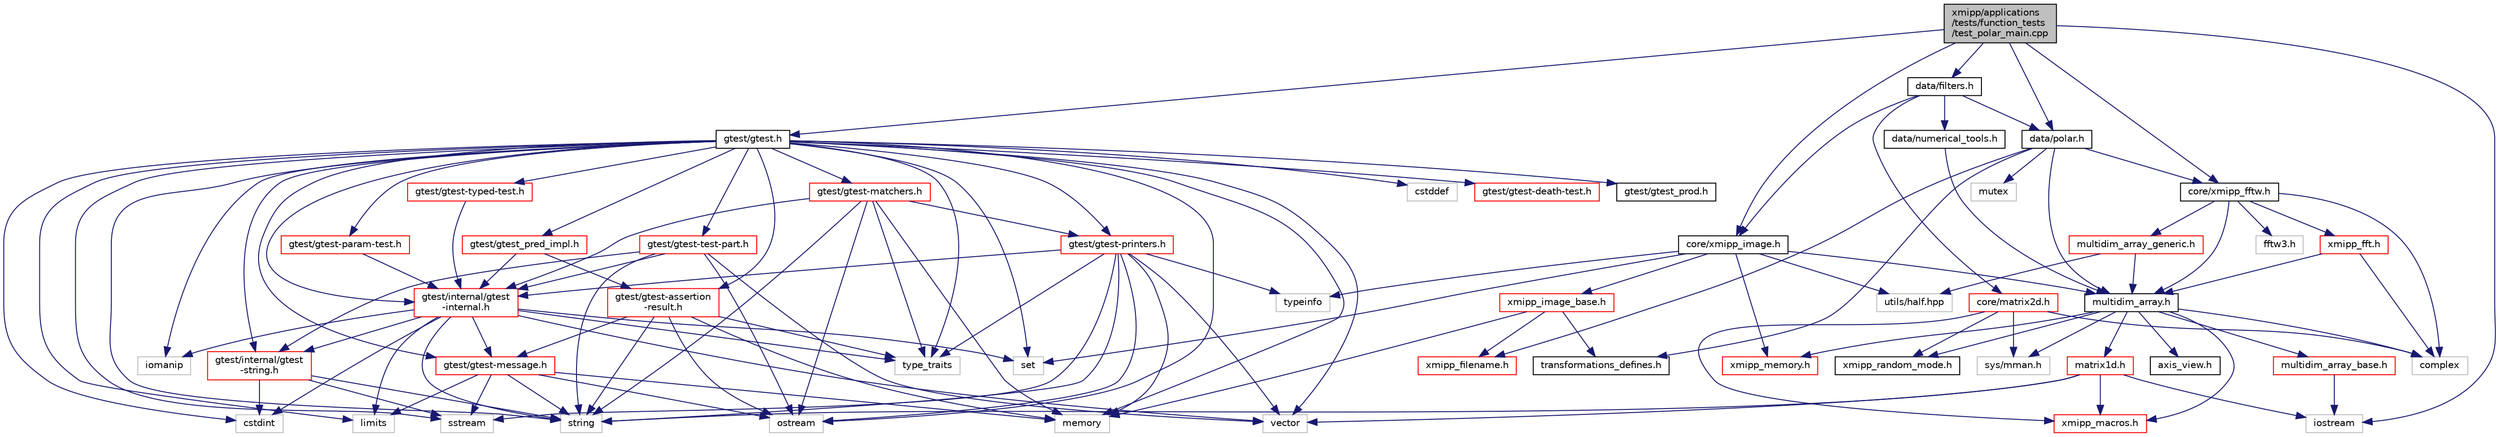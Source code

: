 digraph "xmipp/applications/tests/function_tests/test_polar_main.cpp"
{
  edge [fontname="Helvetica",fontsize="10",labelfontname="Helvetica",labelfontsize="10"];
  node [fontname="Helvetica",fontsize="10",shape=record];
  Node0 [label="xmipp/applications\l/tests/function_tests\l/test_polar_main.cpp",height=0.2,width=0.4,color="black", fillcolor="grey75", style="filled", fontcolor="black"];
  Node0 -> Node1 [color="midnightblue",fontsize="10",style="solid",fontname="Helvetica"];
  Node1 [label="core/xmipp_image.h",height=0.2,width=0.4,color="black", fillcolor="white", style="filled",URL="$xmipp__image_8h.html"];
  Node1 -> Node2 [color="midnightblue",fontsize="10",style="solid",fontname="Helvetica"];
  Node2 [label="typeinfo",height=0.2,width=0.4,color="grey75", fillcolor="white", style="filled"];
  Node1 -> Node3 [color="midnightblue",fontsize="10",style="solid",fontname="Helvetica"];
  Node3 [label="set",height=0.2,width=0.4,color="grey75", fillcolor="white", style="filled"];
  Node1 -> Node4 [color="midnightblue",fontsize="10",style="solid",fontname="Helvetica"];
  Node4 [label="multidim_array.h",height=0.2,width=0.4,color="black", fillcolor="white", style="filled",URL="$multidim__array_8h.html"];
  Node4 -> Node5 [color="midnightblue",fontsize="10",style="solid",fontname="Helvetica"];
  Node5 [label="xmipp_macros.h",height=0.2,width=0.4,color="red", fillcolor="white", style="filled",URL="$xmipp__macros_8h.html"];
  Node4 -> Node8 [color="midnightblue",fontsize="10",style="solid",fontname="Helvetica"];
  Node8 [label="sys/mman.h",height=0.2,width=0.4,color="grey75", fillcolor="white", style="filled"];
  Node4 -> Node9 [color="midnightblue",fontsize="10",style="solid",fontname="Helvetica"];
  Node9 [label="complex",height=0.2,width=0.4,color="grey75", fillcolor="white", style="filled"];
  Node4 -> Node10 [color="midnightblue",fontsize="10",style="solid",fontname="Helvetica"];
  Node10 [label="matrix1d.h",height=0.2,width=0.4,color="red", fillcolor="white", style="filled",URL="$matrix1d_8h.html"];
  Node10 -> Node11 [color="midnightblue",fontsize="10",style="solid",fontname="Helvetica"];
  Node11 [label="iostream",height=0.2,width=0.4,color="grey75", fillcolor="white", style="filled"];
  Node10 -> Node12 [color="midnightblue",fontsize="10",style="solid",fontname="Helvetica"];
  Node12 [label="string",height=0.2,width=0.4,color="grey75", fillcolor="white", style="filled"];
  Node10 -> Node13 [color="midnightblue",fontsize="10",style="solid",fontname="Helvetica"];
  Node13 [label="vector",height=0.2,width=0.4,color="grey75", fillcolor="white", style="filled"];
  Node10 -> Node5 [color="midnightblue",fontsize="10",style="solid",fontname="Helvetica"];
  Node4 -> Node18 [color="midnightblue",fontsize="10",style="solid",fontname="Helvetica"];
  Node18 [label="xmipp_random_mode.h",height=0.2,width=0.4,color="black", fillcolor="white", style="filled",URL="$xmipp__random__mode_8h.html"];
  Node4 -> Node19 [color="midnightblue",fontsize="10",style="solid",fontname="Helvetica"];
  Node19 [label="multidim_array_base.h",height=0.2,width=0.4,color="red", fillcolor="white", style="filled",URL="$multidim__array__base_8h.html"];
  Node19 -> Node11 [color="midnightblue",fontsize="10",style="solid",fontname="Helvetica"];
  Node4 -> Node23 [color="midnightblue",fontsize="10",style="solid",fontname="Helvetica"];
  Node23 [label="xmipp_memory.h",height=0.2,width=0.4,color="red", fillcolor="white", style="filled",URL="$xmipp__memory_8h.html"];
  Node4 -> Node25 [color="midnightblue",fontsize="10",style="solid",fontname="Helvetica"];
  Node25 [label="axis_view.h",height=0.2,width=0.4,color="black", fillcolor="white", style="filled",URL="$axis__view_8h.html"];
  Node1 -> Node26 [color="midnightblue",fontsize="10",style="solid",fontname="Helvetica"];
  Node26 [label="xmipp_image_base.h",height=0.2,width=0.4,color="red", fillcolor="white", style="filled",URL="$xmipp__image__base_8h.html"];
  Node26 -> Node27 [color="midnightblue",fontsize="10",style="solid",fontname="Helvetica"];
  Node27 [label="memory",height=0.2,width=0.4,color="grey75", fillcolor="white", style="filled"];
  Node26 -> Node37 [color="midnightblue",fontsize="10",style="solid",fontname="Helvetica"];
  Node37 [label="xmipp_filename.h",height=0.2,width=0.4,color="red", fillcolor="white", style="filled",URL="$xmipp__filename_8h.html"];
  Node26 -> Node40 [color="midnightblue",fontsize="10",style="solid",fontname="Helvetica"];
  Node40 [label="transformations_defines.h",height=0.2,width=0.4,color="black", fillcolor="white", style="filled",URL="$transformations__defines_8h.html"];
  Node1 -> Node23 [color="midnightblue",fontsize="10",style="solid",fontname="Helvetica"];
  Node1 -> Node56 [color="midnightblue",fontsize="10",style="solid",fontname="Helvetica"];
  Node56 [label="utils/half.hpp",height=0.2,width=0.4,color="grey75", fillcolor="white", style="filled"];
  Node0 -> Node57 [color="midnightblue",fontsize="10",style="solid",fontname="Helvetica"];
  Node57 [label="data/filters.h",height=0.2,width=0.4,color="black", fillcolor="white", style="filled",URL="$filters_8h.html"];
  Node57 -> Node1 [color="midnightblue",fontsize="10",style="solid",fontname="Helvetica"];
  Node57 -> Node58 [color="midnightblue",fontsize="10",style="solid",fontname="Helvetica"];
  Node58 [label="core/matrix2d.h",height=0.2,width=0.4,color="red", fillcolor="white", style="filled",URL="$matrix2d_8h.html"];
  Node58 -> Node9 [color="midnightblue",fontsize="10",style="solid",fontname="Helvetica"];
  Node58 -> Node18 [color="midnightblue",fontsize="10",style="solid",fontname="Helvetica"];
  Node58 -> Node5 [color="midnightblue",fontsize="10",style="solid",fontname="Helvetica"];
  Node58 -> Node8 [color="midnightblue",fontsize="10",style="solid",fontname="Helvetica"];
  Node57 -> Node59 [color="midnightblue",fontsize="10",style="solid",fontname="Helvetica"];
  Node59 [label="data/numerical_tools.h",height=0.2,width=0.4,color="black", fillcolor="white", style="filled",URL="$numerical__tools_8h.html"];
  Node59 -> Node4 [color="midnightblue",fontsize="10",style="solid",fontname="Helvetica"];
  Node57 -> Node60 [color="midnightblue",fontsize="10",style="solid",fontname="Helvetica"];
  Node60 [label="data/polar.h",height=0.2,width=0.4,color="black", fillcolor="white", style="filled",URL="$polar_8h.html"];
  Node60 -> Node61 [color="midnightblue",fontsize="10",style="solid",fontname="Helvetica"];
  Node61 [label="mutex",height=0.2,width=0.4,color="grey75", fillcolor="white", style="filled"];
  Node60 -> Node4 [color="midnightblue",fontsize="10",style="solid",fontname="Helvetica"];
  Node60 -> Node40 [color="midnightblue",fontsize="10",style="solid",fontname="Helvetica"];
  Node60 -> Node62 [color="midnightblue",fontsize="10",style="solid",fontname="Helvetica"];
  Node62 [label="core/xmipp_fftw.h",height=0.2,width=0.4,color="black", fillcolor="white", style="filled",URL="$xmipp__fftw_8h.html"];
  Node62 -> Node9 [color="midnightblue",fontsize="10",style="solid",fontname="Helvetica"];
  Node62 -> Node63 [color="midnightblue",fontsize="10",style="solid",fontname="Helvetica"];
  Node63 [label="fftw3.h",height=0.2,width=0.4,color="grey75", fillcolor="white", style="filled"];
  Node62 -> Node4 [color="midnightblue",fontsize="10",style="solid",fontname="Helvetica"];
  Node62 -> Node64 [color="midnightblue",fontsize="10",style="solid",fontname="Helvetica"];
  Node64 [label="multidim_array_generic.h",height=0.2,width=0.4,color="red", fillcolor="white", style="filled",URL="$multidim__array__generic_8h.html"];
  Node64 -> Node4 [color="midnightblue",fontsize="10",style="solid",fontname="Helvetica"];
  Node64 -> Node56 [color="midnightblue",fontsize="10",style="solid",fontname="Helvetica"];
  Node62 -> Node65 [color="midnightblue",fontsize="10",style="solid",fontname="Helvetica"];
  Node65 [label="xmipp_fft.h",height=0.2,width=0.4,color="red", fillcolor="white", style="filled",URL="$xmipp__fft_8h.html"];
  Node65 -> Node9 [color="midnightblue",fontsize="10",style="solid",fontname="Helvetica"];
  Node65 -> Node4 [color="midnightblue",fontsize="10",style="solid",fontname="Helvetica"];
  Node60 -> Node37 [color="midnightblue",fontsize="10",style="solid",fontname="Helvetica"];
  Node0 -> Node62 [color="midnightblue",fontsize="10",style="solid",fontname="Helvetica"];
  Node0 -> Node60 [color="midnightblue",fontsize="10",style="solid",fontname="Helvetica"];
  Node0 -> Node11 [color="midnightblue",fontsize="10",style="solid",fontname="Helvetica"];
  Node0 -> Node68 [color="midnightblue",fontsize="10",style="solid",fontname="Helvetica"];
  Node68 [label="gtest/gtest.h",height=0.2,width=0.4,color="black", fillcolor="white", style="filled",URL="$gtest_8h.html"];
  Node68 -> Node69 [color="midnightblue",fontsize="10",style="solid",fontname="Helvetica"];
  Node69 [label="cstddef",height=0.2,width=0.4,color="grey75", fillcolor="white", style="filled"];
  Node68 -> Node70 [color="midnightblue",fontsize="10",style="solid",fontname="Helvetica"];
  Node70 [label="cstdint",height=0.2,width=0.4,color="grey75", fillcolor="white", style="filled"];
  Node68 -> Node71 [color="midnightblue",fontsize="10",style="solid",fontname="Helvetica"];
  Node71 [label="iomanip",height=0.2,width=0.4,color="grey75", fillcolor="white", style="filled"];
  Node68 -> Node72 [color="midnightblue",fontsize="10",style="solid",fontname="Helvetica"];
  Node72 [label="limits",height=0.2,width=0.4,color="grey75", fillcolor="white", style="filled"];
  Node68 -> Node27 [color="midnightblue",fontsize="10",style="solid",fontname="Helvetica"];
  Node68 -> Node73 [color="midnightblue",fontsize="10",style="solid",fontname="Helvetica"];
  Node73 [label="ostream",height=0.2,width=0.4,color="grey75", fillcolor="white", style="filled"];
  Node68 -> Node3 [color="midnightblue",fontsize="10",style="solid",fontname="Helvetica"];
  Node68 -> Node74 [color="midnightblue",fontsize="10",style="solid",fontname="Helvetica"];
  Node74 [label="sstream",height=0.2,width=0.4,color="grey75", fillcolor="white", style="filled"];
  Node68 -> Node12 [color="midnightblue",fontsize="10",style="solid",fontname="Helvetica"];
  Node68 -> Node75 [color="midnightblue",fontsize="10",style="solid",fontname="Helvetica"];
  Node75 [label="type_traits",height=0.2,width=0.4,color="grey75", fillcolor="white", style="filled"];
  Node68 -> Node13 [color="midnightblue",fontsize="10",style="solid",fontname="Helvetica"];
  Node68 -> Node76 [color="midnightblue",fontsize="10",style="solid",fontname="Helvetica"];
  Node76 [label="gtest/gtest-assertion\l-result.h",height=0.2,width=0.4,color="red", fillcolor="white", style="filled",URL="$gtest-assertion-result_8h.html"];
  Node76 -> Node27 [color="midnightblue",fontsize="10",style="solid",fontname="Helvetica"];
  Node76 -> Node73 [color="midnightblue",fontsize="10",style="solid",fontname="Helvetica"];
  Node76 -> Node12 [color="midnightblue",fontsize="10",style="solid",fontname="Helvetica"];
  Node76 -> Node75 [color="midnightblue",fontsize="10",style="solid",fontname="Helvetica"];
  Node76 -> Node77 [color="midnightblue",fontsize="10",style="solid",fontname="Helvetica"];
  Node77 [label="gtest/gtest-message.h",height=0.2,width=0.4,color="red", fillcolor="white", style="filled",URL="$gtest-message_8h.html"];
  Node77 -> Node72 [color="midnightblue",fontsize="10",style="solid",fontname="Helvetica"];
  Node77 -> Node27 [color="midnightblue",fontsize="10",style="solid",fontname="Helvetica"];
  Node77 -> Node73 [color="midnightblue",fontsize="10",style="solid",fontname="Helvetica"];
  Node77 -> Node74 [color="midnightblue",fontsize="10",style="solid",fontname="Helvetica"];
  Node77 -> Node12 [color="midnightblue",fontsize="10",style="solid",fontname="Helvetica"];
  Node68 -> Node91 [color="midnightblue",fontsize="10",style="solid",fontname="Helvetica"];
  Node91 [label="gtest/gtest-death-test.h",height=0.2,width=0.4,color="red", fillcolor="white", style="filled",URL="$gtest-death-test_8h.html"];
  Node68 -> Node93 [color="midnightblue",fontsize="10",style="solid",fontname="Helvetica"];
  Node93 [label="gtest/gtest-matchers.h",height=0.2,width=0.4,color="red", fillcolor="white", style="filled",URL="$gtest-matchers_8h.html"];
  Node93 -> Node27 [color="midnightblue",fontsize="10",style="solid",fontname="Helvetica"];
  Node93 -> Node73 [color="midnightblue",fontsize="10",style="solid",fontname="Helvetica"];
  Node93 -> Node12 [color="midnightblue",fontsize="10",style="solid",fontname="Helvetica"];
  Node93 -> Node75 [color="midnightblue",fontsize="10",style="solid",fontname="Helvetica"];
  Node93 -> Node95 [color="midnightblue",fontsize="10",style="solid",fontname="Helvetica"];
  Node95 [label="gtest/gtest-printers.h",height=0.2,width=0.4,color="red", fillcolor="white", style="filled",URL="$gtest-printers_8h.html"];
  Node95 -> Node27 [color="midnightblue",fontsize="10",style="solid",fontname="Helvetica"];
  Node95 -> Node73 [color="midnightblue",fontsize="10",style="solid",fontname="Helvetica"];
  Node95 -> Node74 [color="midnightblue",fontsize="10",style="solid",fontname="Helvetica"];
  Node95 -> Node12 [color="midnightblue",fontsize="10",style="solid",fontname="Helvetica"];
  Node95 -> Node75 [color="midnightblue",fontsize="10",style="solid",fontname="Helvetica"];
  Node95 -> Node2 [color="midnightblue",fontsize="10",style="solid",fontname="Helvetica"];
  Node95 -> Node13 [color="midnightblue",fontsize="10",style="solid",fontname="Helvetica"];
  Node95 -> Node98 [color="midnightblue",fontsize="10",style="solid",fontname="Helvetica"];
  Node98 [label="gtest/internal/gtest\l-internal.h",height=0.2,width=0.4,color="red", fillcolor="white", style="filled",URL="$gtest-internal_8h.html"];
  Node98 -> Node70 [color="midnightblue",fontsize="10",style="solid",fontname="Helvetica"];
  Node98 -> Node71 [color="midnightblue",fontsize="10",style="solid",fontname="Helvetica"];
  Node98 -> Node72 [color="midnightblue",fontsize="10",style="solid",fontname="Helvetica"];
  Node98 -> Node3 [color="midnightblue",fontsize="10",style="solid",fontname="Helvetica"];
  Node98 -> Node12 [color="midnightblue",fontsize="10",style="solid",fontname="Helvetica"];
  Node98 -> Node75 [color="midnightblue",fontsize="10",style="solid",fontname="Helvetica"];
  Node98 -> Node13 [color="midnightblue",fontsize="10",style="solid",fontname="Helvetica"];
  Node98 -> Node77 [color="midnightblue",fontsize="10",style="solid",fontname="Helvetica"];
  Node98 -> Node101 [color="midnightblue",fontsize="10",style="solid",fontname="Helvetica"];
  Node101 [label="gtest/internal/gtest\l-string.h",height=0.2,width=0.4,color="red", fillcolor="white", style="filled",URL="$gtest-string_8h.html"];
  Node101 -> Node70 [color="midnightblue",fontsize="10",style="solid",fontname="Helvetica"];
  Node101 -> Node74 [color="midnightblue",fontsize="10",style="solid",fontname="Helvetica"];
  Node101 -> Node12 [color="midnightblue",fontsize="10",style="solid",fontname="Helvetica"];
  Node93 -> Node98 [color="midnightblue",fontsize="10",style="solid",fontname="Helvetica"];
  Node68 -> Node77 [color="midnightblue",fontsize="10",style="solid",fontname="Helvetica"];
  Node68 -> Node104 [color="midnightblue",fontsize="10",style="solid",fontname="Helvetica"];
  Node104 [label="gtest/gtest-param-test.h",height=0.2,width=0.4,color="red", fillcolor="white", style="filled",URL="$gtest-param-test_8h.html"];
  Node104 -> Node98 [color="midnightblue",fontsize="10",style="solid",fontname="Helvetica"];
  Node68 -> Node95 [color="midnightblue",fontsize="10",style="solid",fontname="Helvetica"];
  Node68 -> Node108 [color="midnightblue",fontsize="10",style="solid",fontname="Helvetica"];
  Node108 [label="gtest/gtest-test-part.h",height=0.2,width=0.4,color="red", fillcolor="white", style="filled",URL="$gtest-test-part_8h.html"];
  Node108 -> Node73 [color="midnightblue",fontsize="10",style="solid",fontname="Helvetica"];
  Node108 -> Node12 [color="midnightblue",fontsize="10",style="solid",fontname="Helvetica"];
  Node108 -> Node13 [color="midnightblue",fontsize="10",style="solid",fontname="Helvetica"];
  Node108 -> Node98 [color="midnightblue",fontsize="10",style="solid",fontname="Helvetica"];
  Node108 -> Node101 [color="midnightblue",fontsize="10",style="solid",fontname="Helvetica"];
  Node68 -> Node110 [color="midnightblue",fontsize="10",style="solid",fontname="Helvetica"];
  Node110 [label="gtest/gtest-typed-test.h",height=0.2,width=0.4,color="red", fillcolor="white", style="filled",URL="$gtest-typed-test_8h.html"];
  Node110 -> Node98 [color="midnightblue",fontsize="10",style="solid",fontname="Helvetica"];
  Node68 -> Node111 [color="midnightblue",fontsize="10",style="solid",fontname="Helvetica"];
  Node111 [label="gtest/gtest_pred_impl.h",height=0.2,width=0.4,color="red", fillcolor="white", style="filled",URL="$gtest__pred__impl_8h.html"];
  Node111 -> Node76 [color="midnightblue",fontsize="10",style="solid",fontname="Helvetica"];
  Node111 -> Node98 [color="midnightblue",fontsize="10",style="solid",fontname="Helvetica"];
  Node68 -> Node112 [color="midnightblue",fontsize="10",style="solid",fontname="Helvetica"];
  Node112 [label="gtest/gtest_prod.h",height=0.2,width=0.4,color="black", fillcolor="white", style="filled",URL="$gtest__prod_8h.html"];
  Node68 -> Node98 [color="midnightblue",fontsize="10",style="solid",fontname="Helvetica"];
  Node68 -> Node101 [color="midnightblue",fontsize="10",style="solid",fontname="Helvetica"];
}
